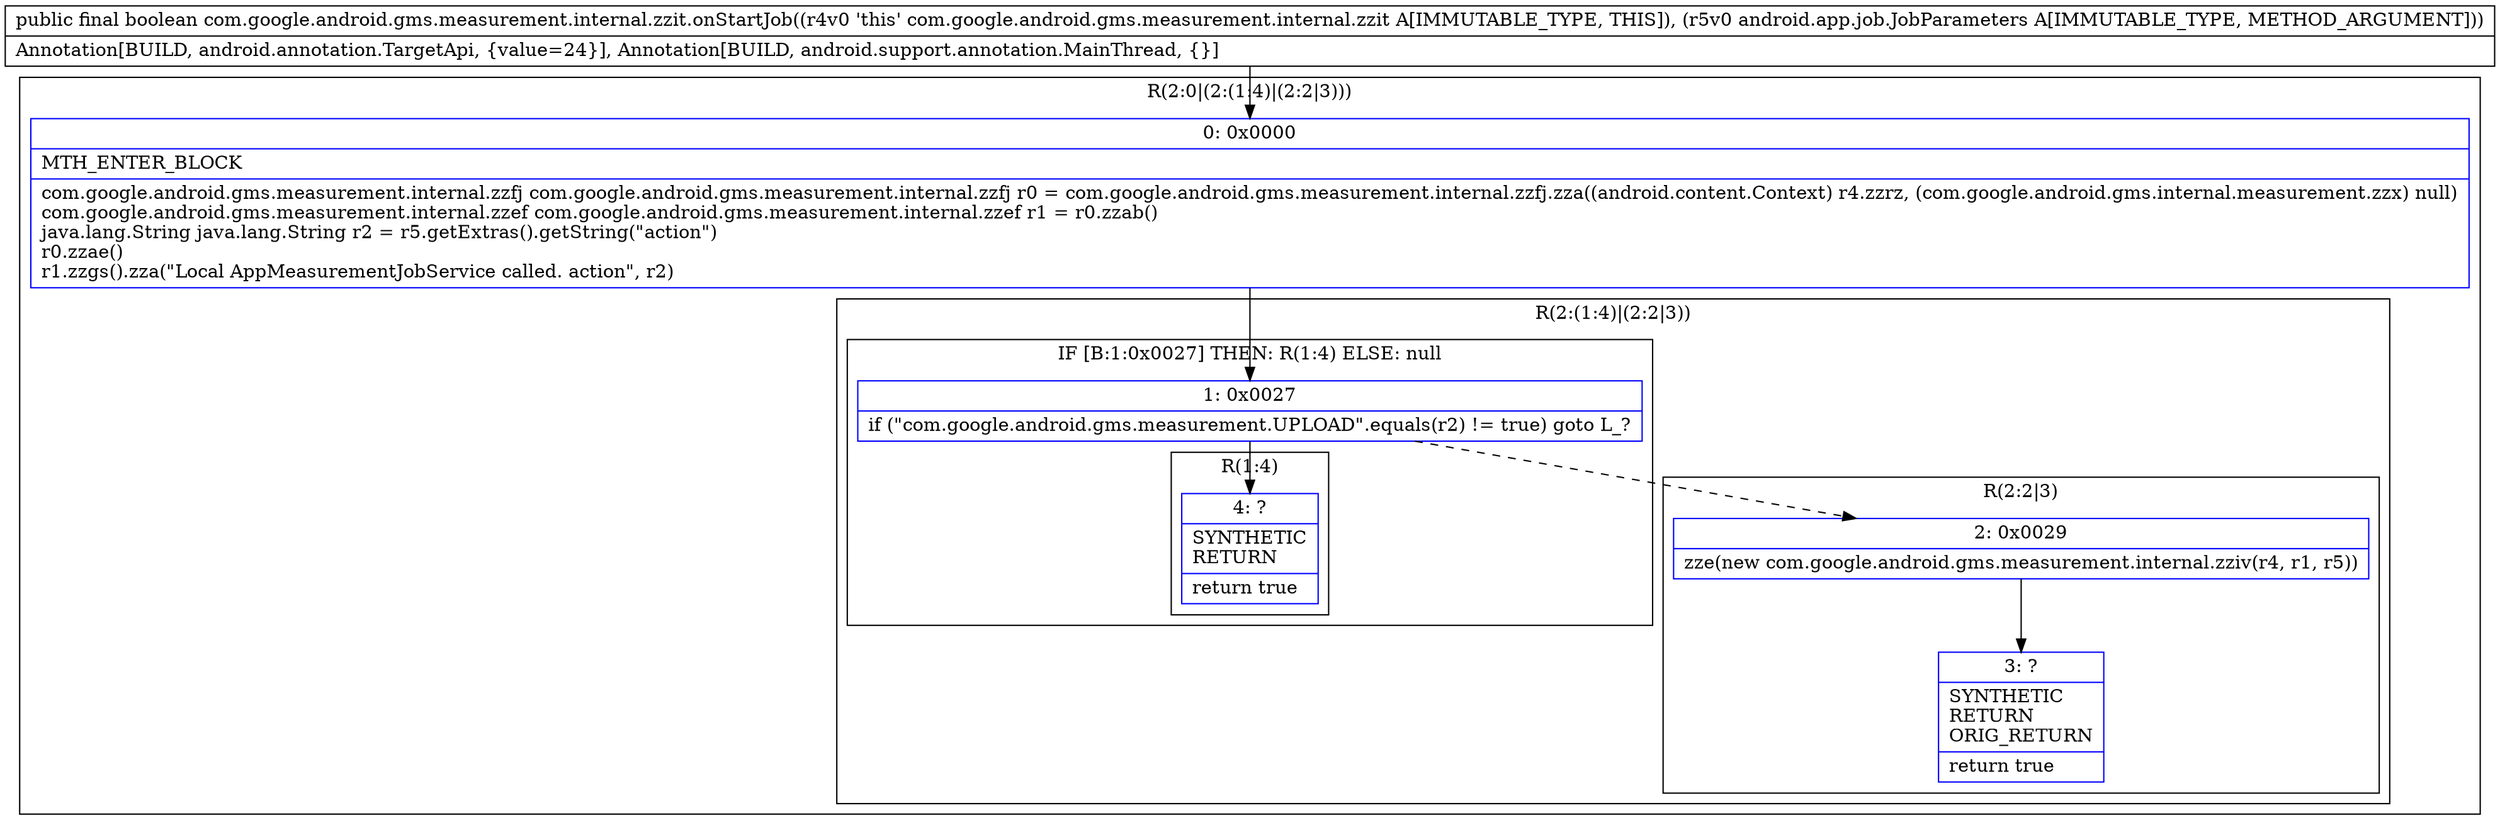 digraph "CFG forcom.google.android.gms.measurement.internal.zzit.onStartJob(Landroid\/app\/job\/JobParameters;)Z" {
subgraph cluster_Region_1886781355 {
label = "R(2:0|(2:(1:4)|(2:2|3)))";
node [shape=record,color=blue];
Node_0 [shape=record,label="{0\:\ 0x0000|MTH_ENTER_BLOCK\l|com.google.android.gms.measurement.internal.zzfj com.google.android.gms.measurement.internal.zzfj r0 = com.google.android.gms.measurement.internal.zzfj.zza((android.content.Context) r4.zzrz, (com.google.android.gms.internal.measurement.zzx) null)\lcom.google.android.gms.measurement.internal.zzef com.google.android.gms.measurement.internal.zzef r1 = r0.zzab()\ljava.lang.String java.lang.String r2 = r5.getExtras().getString(\"action\")\lr0.zzae()\lr1.zzgs().zza(\"Local AppMeasurementJobService called. action\", r2)\l}"];
subgraph cluster_Region_823342306 {
label = "R(2:(1:4)|(2:2|3))";
node [shape=record,color=blue];
subgraph cluster_IfRegion_1914971898 {
label = "IF [B:1:0x0027] THEN: R(1:4) ELSE: null";
node [shape=record,color=blue];
Node_1 [shape=record,label="{1\:\ 0x0027|if (\"com.google.android.gms.measurement.UPLOAD\".equals(r2) != true) goto L_?\l}"];
subgraph cluster_Region_97884568 {
label = "R(1:4)";
node [shape=record,color=blue];
Node_4 [shape=record,label="{4\:\ ?|SYNTHETIC\lRETURN\l|return true\l}"];
}
}
subgraph cluster_Region_2053818886 {
label = "R(2:2|3)";
node [shape=record,color=blue];
Node_2 [shape=record,label="{2\:\ 0x0029|zze(new com.google.android.gms.measurement.internal.zziv(r4, r1, r5))\l}"];
Node_3 [shape=record,label="{3\:\ ?|SYNTHETIC\lRETURN\lORIG_RETURN\l|return true\l}"];
}
}
}
MethodNode[shape=record,label="{public final boolean com.google.android.gms.measurement.internal.zzit.onStartJob((r4v0 'this' com.google.android.gms.measurement.internal.zzit A[IMMUTABLE_TYPE, THIS]), (r5v0 android.app.job.JobParameters A[IMMUTABLE_TYPE, METHOD_ARGUMENT]))  | Annotation[BUILD, android.annotation.TargetApi, \{value=24\}], Annotation[BUILD, android.support.annotation.MainThread, \{\}]\l}"];
MethodNode -> Node_0;
Node_0 -> Node_1;
Node_1 -> Node_2[style=dashed];
Node_1 -> Node_4;
Node_2 -> Node_3;
}


